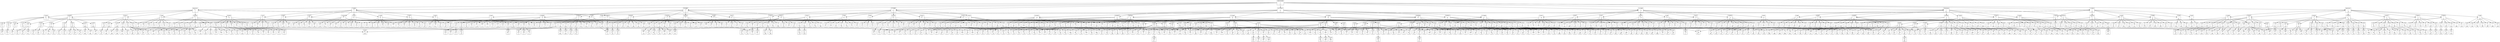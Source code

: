 digraph G {
    node [shape=box];
    "328.0/1000
___
___
___
" -> "46.0/131
x__
___
___
"
    "328.0/1000
___
___
___
" -> "7.0/58
_x_
___
___
"
    "328.0/1000
___
___
___
" -> "22.0/89
__x
___
___
"
    "328.0/1000
___
___
___
" -> "17.0/80
___
x__
___
"
    "328.0/1000
___
___
___
" -> "127.0/257
___
_x_
___
"
    "328.0/1000
___
___
___
" -> "11.0/69
___
__x
___
"
    "328.0/1000
___
___
___
" -> "53.0/144
___
___
x__
"
    "328.0/1000
___
___
___
" -> "-1.0/41
___
___
_x_
"
    "328.0/1000
___
___
___
" -> "46.0/131
___
___
__x
"
    "46.0/131
x__
___
___
" -> "7.0/9
xo_
___
___
"
    "46.0/131
x__
___
___
" -> "7.0/11
x_o
___
___
"
    "46.0/131
x__
___
___
" -> "7.0/13
x__
o__
___
"
    "46.0/131
x__
___
___
" -> "3.0/24
x__
_o_
___
"
    "46.0/131
x__
___
___
" -> "7.0/8
x__
__o
___
"
    "46.0/131
x__
___
___
" -> "4.0/25
x__
___
o__
"
    "46.0/131
x__
___
___
" -> "5.0/21
x__
___
_o_
"
    "46.0/131
x__
___
___
" -> "5.0/19
x__
___
__o
"
    "7.0/58
_x_
___
___
" -> "1.0/7
ox_
___
___
"
    "7.0/58
_x_
___
___
" -> "-2.0/10
_xo
___
___
"
    "7.0/58
_x_
___
___
" -> "1.0/7
_x_
o__
___
"
    "7.0/58
_x_
___
___
" -> "-1.0/9
_x_
_o_
___
"
    "7.0/58
_x_
___
___
" -> "1.0/7
_x_
__o
___
"
    "7.0/58
_x_
___
___
" -> "3.0/5
_x_
___
o__
"
    "7.0/58
_x_
___
___
" -> "1.0/7
_x_
___
_o_
"
    "7.0/58
_x_
___
___
" -> "2.0/5
_x_
___
__o
"
    "22.0/89
__x
___
___
" -> "4.0/10
o_x
___
___
"
    "22.0/89
__x
___
___
" -> "5.0/6
_ox
___
___
"
    "22.0/89
__x
___
___
" -> "4.0/7
__x
o__
___
"
    "22.0/89
__x
___
___
" -> "3.0/11
__x
_o_
___
"
    "22.0/89
__x
___
___
" -> "1.0/16
__x
__o
___
"
    "22.0/89
__x
___
___
" -> "1.0/12
__x
___
o__
"
    "22.0/89
__x
___
___
" -> "3.0/10
__x
___
_o_
"
    "22.0/89
__x
___
___
" -> "1.0/16
__x
___
__o
"
    "17.0/80
___
x__
___
" -> "2.0/10
o__
x__
___
"
    "17.0/80
___
x__
___
" -> "2.0/11
_o_
x__
___
"
    "17.0/80
___
x__
___
" -> "2.0/11
__o
x__
___
"
    "17.0/80
___
x__
___
" -> "2.0/8
___
xo_
___
"
    "17.0/80
___
x__
___
" -> "4.0/4
___
x_o
___
"
    "17.0/80
___
x__
___
" -> "1.0/12
___
x__
o__
"
    "17.0/80
___
x__
___
" -> "1.0/12
___
x__
_o_
"
    "17.0/80
___
x__
___
" -> "2.0/11
___
x__
__o
"
    "127.0/257
___
_x_
___
" -> "17.0/45
o__
_x_
___
"
    "127.0/257
___
_x_
___
" -> "17.0/50
_o_
_x_
___
"
    "127.0/257
___
_x_
___
" -> "16.0/33
__o
_x_
___
"
    "127.0/257
___
_x_
___
" -> "14.0/17
___
ox_
___
"
    "127.0/257
___
_x_
___
" -> "15.0/22
___
_xo
___
"
    "127.0/257
___
_x_
___
" -> "17.0/36
___
_x_
o__
"
    "127.0/257
___
_x_
___
" -> "15.0/21
___
_x_
_o_
"
    "127.0/257
___
_x_
___
" -> "16.0/32
___
_x_
__o
"
    "11.0/69
___
__x
___
" -> "3.0/7
o__
__x
___
"
    "11.0/69
___
__x
___
" -> "1.0/9
_o_
__x
___
"
    "11.0/69
___
__x
___
" -> "2.0/7
__o
__x
___
"
    "11.0/69
___
__x
___
" -> "3.0/5
___
o_x
___
"
    "11.0/69
___
__x
___
" -> "1.0/11
___
_ox
___
"
    "11.0/69
___
__x
___
" -> "-4.0/15
___
__x
o__
"
    "11.0/69
___
__x
___
" -> "2.0/7
___
__x
_o_
"
    "11.0/69
___
__x
___
" -> "2.0/7
___
__x
__o
"
    "53.0/144
___
___
x__
" -> "7.0/17
o__
___
x__
"
    "53.0/144
___
___
x__
" -> "8.0/8
_o_
___
x__
"
    "53.0/144
___
___
x__
" -> "7.0/20
__o
___
x__
"
    "53.0/144
___
___
x__
" -> "8.0/13
___
o__
x__
"
    "53.0/144
___
___
x__
" -> "5.0/29
___
_o_
x__
"
    "53.0/144
___
___
x__
" -> "5.0/9
___
__o
x__
"
    "53.0/144
___
___
x__
" -> "5.0/29
___
___
xo_
"
    "53.0/144
___
___
x__
" -> "7.0/18
___
___
x_o
"
    "-1.0/41
___
___
_x_
" -> "-6.0/10
o__
___
_x_
"
    "-1.0/41
___
___
_x_
" -> "2.0/2
_o_
___
_x_
"
    "-1.0/41
___
___
_x_
" -> "-3.0/8
__o
___
_x_
"
    "-1.0/41
___
___
_x_
" -> "2.0/3
___
o__
_x_
"
    "-1.0/41
___
___
_x_
" -> "-2.0/8
___
_o_
_x_
"
    "-1.0/41
___
___
_x_
" -> "2.0/2
___
__o
_x_
"
    "-1.0/41
___
___
_x_
" -> "1.0/4
___
___
ox_
"
    "-1.0/41
___
___
_x_
" -> "2.0/3
___
___
_xo
"
    "46.0/131
___
___
__x
" -> "1.0/28
o__
___
__x
"
    "46.0/131
___
___
__x
" -> "7.0/13
_o_
___
__x
"
    "46.0/131
___
___
__x
" -> "4.0/23
__o
___
__x
"
    "46.0/131
___
___
__x
" -> "7.0/13
___
o__
__x
"
    "46.0/131
___
___
__x
" -> "5.0/21
___
_o_
__x
"
    "46.0/131
___
___
__x
" -> "7.0/11
___
__o
__x
"
    "46.0/131
___
___
__x
" -> "7.0/13
___
___
o_x
"
    "46.0/131
___
___
__x
" -> "7.0/8
___
___
_ox
"
    "7.0/9
xo_
___
___
" -> "0/1
xox
___
___
"
    "7.0/9
xo_
___
___
" -> "2.0/2
xo_
x__
___
"
    "7.0/9
xo_
___
___
" -> "1.0/1
xo_
_x_
___
"
    "7.0/9
xo_
___
___
" -> "1.0/1
xo_
__x
___
"
    "7.0/9
xo_
___
___
" -> "1.0/1
xo_
___
x__
"
    "7.0/9
xo_
___
___
" -> "1.0/1
xo_
___
_x_
"
    "7.0/9
xo_
___
___
" -> "0/1
xo_
___
__x
"
    "7.0/11
x_o
___
___
" -> "-1.0/1
xxo
___
___
"
    "7.0/11
x_o
___
___
" -> "2.0/2
x_o
x__
___
"
    "7.0/11
x_o
___
___
" -> "2.0/2
x_o
_x_
___
"
    "7.0/11
x_o
___
___
" -> "1.0/1
x_o
__x
___
"
    "7.0/11
x_o
___
___
" -> "2.0/2
x_o
___
x__
"
    "7.0/11
x_o
___
___
" -> "-1.0/1
x_o
___
_x_
"
    "7.0/11
x_o
___
___
" -> "1.0/1
x_o
___
__x
"
    "7.0/13
x__
o__
___
" -> "1.0/2
xx_
o__
___
"
    "7.0/13
x__
o__
___
" -> "2.0/2
x_x
o__
___
"
    "7.0/13
x__
o__
___
" -> "2.0/2
x__
ox_
___
"
    "7.0/13
x__
o__
___
" -> "2.0/2
x__
o_x
___
"
    "7.0/13
x__
o__
___
" -> "0/1
x__
o__
x__
"
    "7.0/13
x__
o__
___
" -> "-1.0/1
x__
o__
_x_
"
    "7.0/13
x__
o__
___
" -> "2.0/2
x__
o__
__x
"
    "3.0/24
x__
_o_
___
" -> "2.0/4
xx_
_o_
___
"
    "3.0/24
x__
_o_
___
" -> "1.0/3
x_x
_o_
___
"
    "3.0/24
x__
_o_
___
" -> "-1.0/3
x__
xo_
___
"
    "3.0/24
x__
_o_
___
" -> "2.0/4
x__
_ox
___
"
    "3.0/24
x__
_o_
___
" -> "0.0/3
x__
_o_
x__
"
    "3.0/24
x__
_o_
___
" -> "1.0/3
x__
_o_
_x_
"
    "3.0/24
x__
_o_
___
" -> "-1.0/3
x__
_o_
__x
"
    "7.0/8
x__
__o
___
" -> "1.0/1
xx_
__o
___
"
    "7.0/8
x__
__o
___
" -> "1.0/1
x_x
__o
___
"
    "7.0/8
x__
__o
___
" -> "0/1
x__
x_o
___
"
    "7.0/8
x__
__o
___
" -> "1.0/1
x__
_xo
___
"
    "7.0/8
x__
__o
___
" -> "1.0/1
x__
__o
x__
"
    "7.0/8
x__
__o
___
" -> "1.0/1
x__
__o
_x_
"
    "7.0/8
x__
__o
___
" -> "1.0/1
x__
__o
__x
"
    "4.0/25
x__
___
o__
" -> "2.0/4
xx_
___
o__
"
    "4.0/25
x__
___
o__
" -> "1.0/4
x_x
___
o__
"
    "4.0/25
x__
___
o__
" -> "-1.0/3
x__
x__
o__
"
    "4.0/25
x__
___
o__
" -> "2.0/4
x__
_x_
o__
"
    "4.0/25
x__
___
o__
" -> "2.0/4
x__
__x
o__
"
    "4.0/25
x__
___
o__
" -> "0.0/3
x__
___
ox_
"
    "4.0/25
x__
___
o__
" -> "-2.0/2
x__
___
o_x
"
    "5.0/21
x__
___
_o_
" -> "-1.0/1
xx_
___
_o_
"
    "5.0/21
x__
___
_o_
" -> "1.0/3
x_x
___
_o_
"
    "5.0/21
x__
___
_o_
" -> "0.0/2
x__
x__
_o_
"
    "5.0/21
x__
___
_o_
" -> "7.0/7
x__
_x_
_o_
"
    "5.0/21
x__
___
_o_
" -> "-2.0/2
x__
__x
_o_
"
    "5.0/21
x__
___
_o_
" -> "0.0/2
x__
___
xo_
"
    "5.0/21
x__
___
_o_
" -> "1.0/3
x__
___
_ox
"
    "5.0/19
x__
___
__o
" -> "0.0/2
xx_
___
__o
"
    "5.0/19
x__
___
__o
" -> "0.0/2
x_x
___
__o
"
    "5.0/19
x__
___
__o
" -> "-1.0/1
x__
x__
__o
"
    "5.0/19
x__
___
__o
" -> "0.0/2
x__
_x_
__o
"
    "5.0/19
x__
___
__o
" -> "2.0/5
x__
__x
__o
"
    "5.0/19
x__
___
__o
" -> "4.0/5
x__
___
x_o
"
    "5.0/19
x__
___
__o
" -> "-1.0/1
x__
___
_xo
"
    "1.0/7
ox_
___
___
" -> "-1.0/1
oxx
___
___
"
    "1.0/7
ox_
___
___
" -> "-1.0/1
ox_
x__
___
"
    "1.0/7
ox_
___
___
" -> "1.0/1
ox_
_x_
___
"
    "1.0/7
ox_
___
___
" -> "0/1
ox_
__x
___
"
    "1.0/7
ox_
___
___
" -> "1.0/1
ox_
___
x__
"
    "1.0/7
ox_
___
___
" -> "1.0/1
ox_
___
_x_
"
    "-2.0/10
_xo
___
___
" -> "-1.0/1
xxo
___
___
"
    "-2.0/10
_xo
___
___
" -> "-1.0/1
_xo
x__
___
"
    "-2.0/10
_xo
___
___
" -> "3.0/3
_xo
_x_
___
"
    "-2.0/10
_xo
___
___
" -> "0/1
_xo
__x
___
"
    "-2.0/10
_xo
___
___
" -> "0/1
_xo
___
x__
"
    "-2.0/10
_xo
___
___
" -> "-1.0/1
_xo
___
_x_
"
    "-2.0/10
_xo
___
___
" -> "-1.0/1
_xo
___
__x
"
    "1.0/7
_x_
o__
___
" -> "0/1
xx_
o__
___
"
    "1.0/7
_x_
o__
___
" -> "1.0/1
_xx
o__
___
"
    "1.0/7
_x_
o__
___
" -> "1.0/1
_x_
ox_
___
"
    "1.0/7
_x_
o__
___
" -> "-1.0/1
_x_
o_x
___
"
    "1.0/7
_x_
o__
___
" -> "0/1
_x_
o__
x__
"
    "1.0/7
_x_
o__
___
" -> "1.0/1
_x_
o__
_x_
"
    "-1.0/9
_x_
_o_
___
" -> "1.0/1
xx_
_o_
___
"
    "-1.0/9
_x_
_o_
___
" -> "1.0/1
_xx
_o_
___
"
    "-1.0/9
_x_
_o_
___
" -> "0/1
_x_
xo_
___
"
    "-1.0/9
_x_
_o_
___
" -> "-1.0/1
_x_
_ox
___
"
    "-1.0/9
_x_
_o_
___
" -> "1.0/2
_x_
_o_
x__
"
    "-1.0/9
_x_
_o_
___
" -> "-1.0/1
_x_
_o_
_x_
"
    "-1.0/9
_x_
_o_
___
" -> "-1.0/1
_x_
_o_
__x
"
    "1.0/7
_x_
__o
___
" -> "-1.0/1
xx_
__o
___
"
    "1.0/7
_x_
__o
___
" -> "-1.0/1
_xx
__o
___
"
    "1.0/7
_x_
__o
___
" -> "0/1
_x_
x_o
___
"
    "1.0/7
_x_
__o
___
" -> "1.0/1
_x_
_xo
___
"
    "1.0/7
_x_
__o
___
" -> "0/1
_x_
__o
x__
"
    "1.0/7
_x_
__o
___
" -> "1.0/1
_x_
__o
_x_
"
    "3.0/5
_x_
___
o__
" -> "-1.0/1
xx_
___
o__
"
    "3.0/5
_x_
___
o__
" -> "1.0/1
_xx
___
o__
"
    "3.0/5
_x_
___
o__
" -> "1.0/1
_x_
x__
o__
"
    "3.0/5
_x_
___
o__
" -> "1.0/1
_x_
_x_
o__
"
    "1.0/7
_x_
___
_o_
" -> "-1.0/1
xx_
___
_o_
"
    "1.0/7
_x_
___
_o_
" -> "1.0/1
_xx
___
_o_
"
    "1.0/7
_x_
___
_o_
" -> "-1.0/1
_x_
x__
_o_
"
    "1.0/7
_x_
___
_o_
" -> "0/1
_x_
_x_
_o_
"
    "1.0/7
_x_
___
_o_
" -> "1.0/1
_x_
__x
_o_
"
    "1.0/7
_x_
___
_o_
" -> "1.0/1
_x_
___
xo_
"
    "2.0/5
_x_
___
__o
" -> "1.0/1
xx_
___
__o
"
    "2.0/5
_x_
___
__o
" -> "-1.0/1
_xx
___
__o
"
    "2.0/5
_x_
___
__o
" -> "1.0/1
_x_
x__
__o
"
    "2.0/5
_x_
___
__o
" -> "0/1
_x_
_x_
__o
"
    "4.0/10
o_x
___
___
" -> "-1.0/1
oxx
___
___
"
    "4.0/10
o_x
___
___
" -> "1.0/1
o_x
x__
___
"
    "4.0/10
o_x
___
___
" -> "2.0/2
o_x
_x_
___
"
    "4.0/10
o_x
___
___
" -> "-1.0/1
o_x
__x
___
"
    "4.0/10
o_x
___
___
" -> "1.0/1
o_x
___
x__
"
    "4.0/10
o_x
___
___
" -> "2.0/2
o_x
___
_x_
"
    "4.0/10
o_x
___
___
" -> "1.0/1
o_x
___
__x
"
    "5.0/6
_ox
___
___
" -> "1.0/1
xox
___
___
"
    "5.0/6
_ox
___
___
" -> "1.0/1
_ox
x__
___
"
    "5.0/6
_ox
___
___
" -> "0/1
_ox
_x_
___
"
    "5.0/6
_ox
___
___
" -> "1.0/1
_ox
__x
___
"
    "5.0/6
_ox
___
___
" -> "1.0/1
_ox
___
x__
"
    "4.0/7
__x
o__
___
" -> "0/1
x_x
o__
___
"
    "4.0/7
__x
o__
___
" -> "1.0/1
_xx
o__
___
"
    "4.0/7
__x
o__
___
" -> "0/1
__x
ox_
___
"
    "4.0/7
__x
o__
___
" -> "0/1
__x
o_x
___
"
    "4.0/7
__x
o__
___
" -> "1.0/1
__x
o__
x__
"
    "4.0/7
__x
o__
___
" -> "1.0/1
__x
o__
_x_
"
    "3.0/11
__x
_o_
___
" -> "2.0/2
x_x
_o_
___
"
    "3.0/11
__x
_o_
___
" -> "2.0/2
_xx
_o_
___
"
    "3.0/11
__x
_o_
___
" -> "2.0/2
__x
xo_
___
"
    "3.0/11
__x
_o_
___
" -> "-1.0/1
__x
_ox
___
"
    "3.0/11
__x
_o_
___
" -> "-1.0/1
__x
_o_
x__
"
    "3.0/11
__x
_o_
___
" -> "-1.0/1
__x
_o_
_x_
"
    "3.0/11
__x
_o_
___
" -> "1.0/1
__x
_o_
__x
"
    "1.0/16
__x
__o
___
" -> "-1.0/1
x_x
__o
___
"
    "1.0/16
__x
__o
___
" -> "2.0/4
_xx
__o
___
"
    "1.0/16
__x
__o
___
" -> "2.0/3
__x
x_o
___
"
    "1.0/16
__x
__o
___
" -> "2.0/3
__x
_xo
___
"
    "1.0/16
__x
__o
___
" -> "-1.0/1
__x
__o
x__
"
    "1.0/16
__x
__o
___
" -> "-1.0/1
__x
__o
_x_
"
    "1.0/16
__x
__o
___
" -> "-1.0/2
__x
__o
__x
"
    "1.0/12
__x
___
o__
" -> "0/1
x_x
___
o__
"
    "1.0/12
__x
___
o__
" -> "-1.0/1
_xx
___
o__
"
    "1.0/12
__x
___
o__
" -> "-1.0/1
__x
x__
o__
"
    "1.0/12
__x
___
o__
" -> "0.0/2
__x
_x_
o__
"
    "1.0/12
__x
___
o__
" -> "2.0/2
__x
__x
o__
"
    "1.0/12
__x
___
o__
" -> "2.0/2
__x
___
ox_
"
    "1.0/12
__x
___
o__
" -> "0.0/2
__x
___
o_x
"
    "3.0/10
__x
___
_o_
" -> "1.0/1
x_x
___
_o_
"
    "3.0/10
__x
___
_o_
" -> "-1.0/1
_xx
___
_o_
"
    "3.0/10
__x
___
_o_
" -> "2.0/2
__x
x__
_o_
"
    "3.0/10
__x
___
_o_
" -> "0.0/2
__x
_x_
_o_
"
    "3.0/10
__x
___
_o_
" -> "-1.0/1
__x
__x
_o_
"
    "3.0/10
__x
___
_o_
" -> "1.0/1
__x
___
xo_
"
    "3.0/10
__x
___
_o_
" -> "0/1
__x
___
_ox
"
    "1.0/16
__x
___
__o
" -> "2.0/3
x_x
___
__o
"
    "1.0/16
__x
___
__o
" -> "0.0/2
_xx
___
__o
"
    "1.0/16
__x
___
__o
" -> "2.0/4
__x
x__
__o
"
    "1.0/16
__x
___
__o
" -> "-1.0/1
__x
_x_
__o
"
    "1.0/16
__x
___
__o
" -> "-1.0/1
__x
__x
__o
"
    "1.0/16
__x
___
__o
" -> "-1.0/2
__x
___
x_o
"
    "1.0/16
__x
___
__o
" -> "0.0/2
__x
___
_xo
"
    "2.0/10
o__
x__
___
" -> "0/1
ox_
x__
___
"
    "2.0/10
o__
x__
___
" -> "2.0/2
o_x
x__
___
"
    "2.0/10
o__
x__
___
" -> "-1.0/1
o__
xx_
___
"
    "2.0/10
o__
x__
___
" -> "2.0/2
o__
x_x
___
"
    "2.0/10
o__
x__
___
" -> "-1.0/1
o__
x__
x__
"
    "2.0/10
o__
x__
___
" -> "-1.0/1
o__
x__
_x_
"
    "2.0/10
o__
x__
___
" -> "0/1
o__
x__
__x
"
    "2.0/11
_o_
x__
___
" -> "0.0/2
xo_
x__
___
"
    "2.0/11
_o_
x__
___
" -> "-1.0/1
_ox
x__
___
"
    "2.0/11
_o_
x__
___
" -> "2.0/2
_o_
xx_
___
"
    "2.0/11
_o_
x__
___
" -> "1.0/1
_o_
x_x
___
"
    "2.0/11
_o_
x__
___
" -> "2.0/2
_o_
x__
x__
"
    "2.0/11
_o_
x__
___
" -> "-1.0/1
_o_
x__
_x_
"
    "2.0/11
_o_
x__
___
" -> "0/1
_o_
x__
__x
"
    "2.0/11
__o
x__
___
" -> "2.0/2
x_o
x__
___
"
    "2.0/11
__o
x__
___
" -> "0/1
_xo
x__
___
"
    "2.0/11
__o
x__
___
" -> "-1.0/1
__o
xx_
___
"
    "2.0/11
__o
x__
___
" -> "-1.0/1
__o
x_x
___
"
    "2.0/11
__o
x__
___
" -> "-1.0/1
__o
x__
x__
"
    "2.0/11
__o
x__
___
" -> "2.0/2
__o
x__
_x_
"
    "2.0/11
__o
x__
___
" -> "0.0/2
__o
x__
__x
"
    "2.0/8
___
xo_
___
" -> "1.0/1
x__
xo_
___
"
    "2.0/8
___
xo_
___
" -> "1.0/1
_x_
xo_
___
"
    "2.0/8
___
xo_
___
" -> "1.0/1
__x
xo_
___
"
    "2.0/8
___
xo_
___
" -> "1.0/1
___
xox
___
"
    "2.0/8
___
xo_
___
" -> "-1.0/1
___
xo_
x__
"
    "2.0/8
___
xo_
___
" -> "1.0/1
___
xo_
_x_
"
    "2.0/8
___
xo_
___
" -> "-1.0/1
___
xo_
__x
"
    "4.0/4
___
x_o
___
" -> "1.0/1
x__
x_o
___
"
    "4.0/4
___
x_o
___
" -> "1.0/1
_x_
x_o
___
"
    "4.0/4
___
x_o
___
" -> "1.0/1
__x
x_o
___
"
    "1.0/12
___
x__
o__
" -> "0/1
x__
x__
o__
"
    "1.0/12
___
x__
o__
" -> "0.0/2
_x_
x__
o__
"
    "1.0/12
___
x__
o__
" -> "2.0/2
__x
x__
o__
"
    "1.0/12
___
x__
o__
" -> "-1.0/1
___
xx_
o__
"
    "1.0/12
___
x__
o__
" -> "0.0/2
___
x_x
o__
"
    "1.0/12
___
x__
o__
" -> "1.0/2
___
x__
ox_
"
    "1.0/12
___
x__
o__
" -> "-1.0/1
___
x__
o_x
"
    "1.0/12
___
x__
_o_
" -> "2.0/2
x__
x__
_o_
"
    "1.0/12
___
x__
_o_
" -> "-1.0/1
_x_
x__
_o_
"
    "1.0/12
___
x__
_o_
" -> "0.0/2
__x
x__
_o_
"
    "1.0/12
___
x__
_o_
" -> "-1.0/1
___
xx_
_o_
"
    "1.0/12
___
x__
_o_
" -> "-1.0/1
___
x_x
_o_
"
    "1.0/12
___
x__
_o_
" -> "0/1
___
x__
xo_
"
    "1.0/12
___
x__
_o_
" -> "3.0/3
___
x__
_ox
"
    "2.0/11
___
x__
__o
" -> "-1.0/1
x__
x__
__o
"
    "2.0/11
___
x__
__o
" -> "-1.0/1
_x_
x__
__o
"
    "2.0/11
___
x__
__o
" -> "2.0/2
__x
x__
__o
"
    "2.0/11
___
x__
__o
" -> "-1.0/1
___
xx_
__o
"
    "2.0/11
___
x__
__o
" -> "2.0/2
___
x_x
__o
"
    "2.0/11
___
x__
__o
" -> "2.0/2
___
x__
x_o
"
    "2.0/11
___
x__
__o
" -> "-1.0/1
___
x__
_xo
"
    "17.0/45
o__
_x_
___
" -> "1.0/5
ox_
_x_
___
"
    "17.0/45
o__
_x_
___
" -> "4.0/8
o_x
_x_
___
"
    "17.0/45
o__
_x_
___
" -> "6.0/9
o__
xx_
___
"
    "17.0/45
o__
_x_
___
" -> "0.0/4
o__
_xx
___
"
    "17.0/45
o__
_x_
___
" -> "5.0/9
o__
_x_
x__
"
    "17.0/45
o__
_x_
___
" -> "1.0/6
o__
_x_
_x_
"
    "17.0/45
o__
_x_
___
" -> "-1.0/3
o__
_x_
__x
"
    "17.0/50
_o_
_x_
___
" -> "1.0/6
xo_
_x_
___
"
    "17.0/50
_o_
_x_
___
" -> "0.0/5
_ox
_x_
___
"
    "17.0/50
_o_
_x_
___
" -> "4.0/8
_o_
xx_
___
"
    "17.0/50
_o_
_x_
___
" -> "5.0/9
_o_
_xx
___
"
    "17.0/50
_o_
_x_
___
" -> "4.0/8
_o_
_x_
x__
"
    "17.0/50
_o_
_x_
___
" -> "-1.0/5
_o_
_x_
_x_
"
    "17.0/50
_o_
_x_
___
" -> "4.0/8
_o_
_x_
__x
"
    "16.0/33
__o
_x_
___
" -> "2.0/4
x_o
_x_
___
"
    "16.0/33
__o
_x_
___
" -> "5.0/6
_xo
_x_
___
"
    "16.0/33
__o
_x_
___
" -> "3.0/5
__o
xx_
___
"
    "16.0/33
__o
_x_
___
" -> "4.0/5
__o
_xx
___
"
    "16.0/33
__o
_x_
___
" -> "1.0/4
__o
_x_
x__
"
    "16.0/33
__o
_x_
___
" -> "0.0/4
__o
_x_
_x_
"
    "16.0/33
__o
_x_
___
" -> "2.0/4
__o
_x_
__x
"
    "14.0/17
___
ox_
___
" -> "1.0/2
x__
ox_
___
"
    "14.0/17
___
ox_
___
" -> "0/1
_x_
ox_
___
"
    "14.0/17
___
ox_
___
" -> "0/1
__x
ox_
___
"
    "14.0/17
___
ox_
___
" -> "3.0/3
___
oxx
___
"
    "14.0/17
___
ox_
___
" -> "3.0/3
___
ox_
x__
"
    "14.0/17
___
ox_
___
" -> "3.0/3
___
ox_
_x_
"
    "14.0/17
___
ox_
___
" -> "3.0/3
___
ox_
__x
"
    "15.0/22
___
_xo
___
" -> "-1.0/1
x__
_xo
___
"
    "15.0/22
___
_xo
___
" -> "5.0/5
_x_
_xo
___
"
    "15.0/22
___
_xo
___
" -> "5.0/5
__x
_xo
___
"
    "15.0/22
___
_xo
___
" -> "2.0/3
___
xxo
___
"
    "15.0/22
___
_xo
___
" -> "-1.0/1
___
_xo
x__
"
    "15.0/22
___
_xo
___
" -> "2.0/3
___
_xo
_x_
"
    "15.0/22
___
_xo
___
" -> "2.0/3
___
_xo
__x
"
    "17.0/36
___
_x_
o__
" -> "-1.0/3
x__
_x_
o__
"
    "17.0/36
___
_x_
o__
" -> "2.0/5
_x_
_x_
o__
"
    "17.0/36
___
_x_
o__
" -> "0.0/3
__x
_x_
o__
"
    "17.0/36
___
_x_
o__
" -> "1.0/4
___
xx_
o__
"
    "17.0/36
___
_x_
o__
" -> "4.0/6
___
_xx
o__
"
    "17.0/36
___
_x_
o__
" -> "6.0/7
___
_x_
ox_
"
    "17.0/36
___
_x_
o__
" -> "6.0/7
___
_x_
o_x
"
    "15.0/21
___
_x_
_o_
" -> "4.0/4
x__
_x_
_o_
"
    "15.0/21
___
_x_
_o_
" -> "1.0/2
_x_
_x_
_o_
"
    "15.0/21
___
_x_
_o_
" -> "4.0/4
__x
_x_
_o_
"
    "15.0/21
___
_x_
_o_
" -> "1.0/2
___
xx_
_o_
"
    "15.0/21
___
_x_
_o_
" -> "3.0/3
___
_xx
_o_
"
    "15.0/21
___
_x_
_o_
" -> "0.0/2
___
_x_
xo_
"
    "15.0/21
___
_x_
_o_
" -> "3.0/3
___
_x_
_ox
"
    "16.0/32
___
_x_
__o
" -> "3.0/5
x__
_x_
__o
"
    "16.0/32
___
_x_
__o
" -> "2.0/4
_x_
_x_
__o
"
    "16.0/32
___
_x_
__o
" -> "0.0/3
__x
_x_
__o
"
    "16.0/32
___
_x_
__o
" -> "3.0/5
___
xx_
__o
"
    "16.0/32
___
_x_
__o
" -> "3.0/5
___
_xx
__o
"
    "16.0/32
___
_x_
__o
" -> "3.0/5
___
_x_
x_o
"
    "16.0/32
___
_x_
__o
" -> "1.0/4
___
_x_
_xo
"
    "3.0/7
o__
__x
___
" -> "-1.0/1
ox_
__x
___
"
    "3.0/7
o__
__x
___
" -> "1.0/1
o_x
__x
___
"
    "3.0/7
o__
__x
___
" -> "-1.0/1
o__
x_x
___
"
    "3.0/7
o__
__x
___
" -> "1.0/1
o__
_xx
___
"
    "3.0/7
o__
__x
___
" -> "1.0/1
o__
__x
x__
"
    "3.0/7
o__
__x
___
" -> "1.0/1
o__
__x
_x_
"
    "1.0/9
_o_
__x
___
" -> "1.0/1
xo_
__x
___
"
    "1.0/9
_o_
__x
___
" -> "2.0/2
_ox
__x
___
"
    "1.0/9
_o_
__x
___
" -> "-1.0/1
_o_
x_x
___
"
    "1.0/9
_o_
__x
___
" -> "-1.0/1
_o_
_xx
___
"
    "1.0/9
_o_
__x
___
" -> "-1.0/1
_o_
__x
x__
"
    "1.0/9
_o_
__x
___
" -> "-1.0/1
_o_
__x
_x_
"
    "1.0/9
_o_
__x
___
" -> "1.0/1
_o_
__x
__x
"
    "2.0/7
__o
__x
___
" -> "0/1
x_o
__x
___
"
    "2.0/7
__o
__x
___
" -> "0/1
_xo
__x
___
"
    "2.0/7
__o
__x
___
" -> "1.0/1
__o
x_x
___
"
    "2.0/7
__o
__x
___
" -> "0/1
__o
_xx
___
"
    "2.0/7
__o
__x
___
" -> "-1.0/1
__o
__x
x__
"
    "2.0/7
__o
__x
___
" -> "1.0/1
__o
__x
_x_
"
    "3.0/5
___
o_x
___
" -> "1.0/1
x__
o_x
___
"
    "3.0/5
___
o_x
___
" -> "1.0/1
_x_
o_x
___
"
    "3.0/5
___
o_x
___
" -> "1.0/1
__x
o_x
___
"
    "3.0/5
___
o_x
___
" -> "1.0/1
___
oxx
___
"
    "1.0/11
___
_ox
___
" -> "0/1
x__
_ox
___
"
    "1.0/11
___
_ox
___
" -> "-1.0/1
_x_
_ox
___
"
    "1.0/11
___
_ox
___
" -> "2.0/2
__x
_ox
___
"
    "1.0/11
___
_ox
___
" -> "-1.0/1
___
xox
___
"
    "1.0/11
___
_ox
___
" -> "0.0/2
___
_ox
x__
"
    "1.0/11
___
_ox
___
" -> "2.0/2
___
_ox
_x_
"
    "1.0/11
___
_ox
___
" -> "-1.0/1
___
_ox
__x
"
    "-4.0/15
___
__x
o__
" -> "0.0/3
x__
__x
o__
"
    "-4.0/15
___
__x
o__
" -> "-1.0/1
_x_
__x
o__
"
    "-4.0/15
___
__x
o__
" -> "-1.0/1
__x
__x
o__
"
    "-4.0/15
___
__x
o__
" -> "-1.0/1
___
x_x
o__
"
    "-4.0/15
___
__x
o__
" -> "1.0/4
___
_xx
o__
"
    "-4.0/15
___
__x
o__
" -> "-1.0/2
___
__x
ox_
"
    "-4.0/15
___
__x
o__
" -> "0.0/2
___
__x
o_x
"
    "2.0/7
___
__x
_o_
" -> "-1.0/1
x__
__x
_o_
"
    "2.0/7
___
__x
_o_
" -> "0/1
_x_
__x
_o_
"
    "2.0/7
___
__x
_o_
" -> "1.0/1
__x
__x
_o_
"
    "2.0/7
___
__x
_o_
" -> "-1.0/1
___
x_x
_o_
"
    "2.0/7
___
__x
_o_
" -> "1.0/1
___
_xx
_o_
"
    "2.0/7
___
__x
_o_
" -> "1.0/1
___
__x
xo_
"
    "2.0/7
___
__x
__o
" -> "0/1
x__
__x
__o
"
    "2.0/7
___
__x
__o
" -> "1.0/1
_x_
__x
__o
"
    "2.0/7
___
__x
__o
" -> "-1.0/1
__x
__x
__o
"
    "2.0/7
___
__x
__o
" -> "-1.0/1
___
x_x
__o
"
    "2.0/7
___
__x
__o
" -> "1.0/1
___
_xx
__o
"
    "2.0/7
___
__x
__o
" -> "1.0/1
___
__x
x_o
"
    "7.0/17
o__
___
x__
" -> "1.0/2
ox_
___
x__
"
    "7.0/17
o__
___
x__
" -> "-1.0/1
o_x
___
x__
"
    "7.0/17
o__
___
x__
" -> "0.0/2
o__
x__
x__
"
    "7.0/17
o__
___
x__
" -> "3.0/3
o__
_x_
x__
"
    "7.0/17
o__
___
x__
" -> "1.0/3
o__
__x
x__
"
    "7.0/17
o__
___
x__
" -> "0.0/2
o__
___
xx_
"
    "7.0/17
o__
___
x__
" -> "2.0/3
o__
___
x_x
"
    "8.0/8
_o_
___
x__
" -> "1.0/1
xo_
___
x__
"
    "8.0/8
_o_
___
x__
" -> "1.0/1
_ox
___
x__
"
    "8.0/8
_o_
___
x__
" -> "1.0/1
_o_
x__
x__
"
    "8.0/8
_o_
___
x__
" -> "1.0/1
_o_
_x_
x__
"
    "8.0/8
_o_
___
x__
" -> "1.0/1
_o_
__x
x__
"
    "8.0/8
_o_
___
x__
" -> "1.0/1
_o_
___
xx_
"
    "8.0/8
_o_
___
x__
" -> "1.0/1
_o_
___
x_x
"
    "7.0/20
__o
___
x__
" -> "3.0/4
x_o
___
x__
"
    "7.0/20
__o
___
x__
" -> "-1.0/1
_xo
___
x__
"
    "7.0/20
__o
___
x__
" -> "1.0/3
__o
x__
x__
"
    "7.0/20
__o
___
x__
" -> "-1.0/2
__o
_x_
x__
"
    "7.0/20
__o
___
x__
" -> "0.0/2
__o
__x
x__
"
    "7.0/20
__o
___
x__
" -> "1.0/3
__o
___
xx_
"
    "7.0/20
__o
___
x__
" -> "3.0/4
__o
___
x_x
"
    "8.0/13
___
o__
x__
" -> "0/1
x__
o__
x__
"
    "8.0/13
___
o__
x__
" -> "-1.0/1
_x_
o__
x__
"
    "8.0/13
___
o__
x__
" -> "2.0/2
__x
o__
x__
"
    "8.0/13
___
o__
x__
" -> "2.0/2
___
ox_
x__
"
    "8.0/13
___
o__
x__
" -> "2.0/2
___
o_x
x__
"
    "8.0/13
___
o__
x__
" -> "2.0/2
___
o__
xx_
"
    "8.0/13
___
o__
x__
" -> "2.0/2
___
o__
x_x
"
    "5.0/29
___
_o_
x__
" -> "6.0/8
x__
_o_
x__
"
    "5.0/29
___
_o_
x__
" -> "-1.0/2
_x_
_o_
x__
"
    "5.0/29
___
_o_
x__
" -> "-2.0/2
__x
_o_
x__
"
    "5.0/29
___
_o_
x__
" -> "3.0/6
___
xo_
x__
"
    "5.0/29
___
_o_
x__
" -> "-1.0/3
___
_ox
x__
"
    "5.0/29
___
_o_
x__
" -> "-2.0/2
___
_o_
xx_
"
    "5.0/29
___
_o_
x__
" -> "1.0/5
___
_o_
x_x
"
    "5.0/9
___
__o
x__
" -> "0.0/2
x__
__o
x__
"
    "5.0/9
___
__o
x__
" -> "1.0/1
_x_
__o
x__
"
    "5.0/9
___
__o
x__
" -> "1.0/1
__x
__o
x__
"
    "5.0/9
___
__o
x__
" -> "1.0/1
___
x_o
x__
"
    "5.0/9
___
__o
x__
" -> "1.0/1
___
_xo
x__
"
    "5.0/9
___
__o
x__
" -> "1.0/1
___
__o
xx_
"
    "5.0/9
___
__o
x__
" -> "-1.0/1
___
__o
x_x
"
    "5.0/29
___
___
xo_
" -> "-2.0/2
x__
___
xo_
"
    "5.0/29
___
___
xo_
" -> "2.0/5
_x_
___
xo_
"
    "5.0/29
___
___
xo_
" -> "-2.0/2
__x
___
xo_
"
    "5.0/29
___
___
xo_
" -> "2.0/5
___
x__
xo_
"
    "5.0/29
___
___
xo_
" -> "0.0/4
___
_x_
xo_
"
    "5.0/29
___
___
xo_
" -> "2.0/5
___
__x
xo_
"
    "5.0/29
___
___
xo_
" -> "2.0/5
___
___
xox
"
    "7.0/18
___
___
x_o
" -> "3.0/3
x__
___
x_o
"
    "7.0/18
___
___
x_o
" -> "0.0/2
_x_
___
x_o
"
    "7.0/18
___
___
x_o
" -> "0.0/2
__x
___
x_o
"
    "7.0/18
___
___
x_o
" -> "0.0/2
___
x__
x_o
"
    "7.0/18
___
___
x_o
" -> "4.0/4
___
_x_
x_o
"
    "7.0/18
___
___
x_o
" -> "1.0/2
___
__x
x_o
"
    "7.0/18
___
___
x_o
" -> "0.0/2
___
___
xxo
"
    "-6.0/10
o__
___
_x_
" -> "0.0/2
ox_
___
_x_
"
    "-6.0/10
o__
___
_x_
" -> "-1.0/1
o_x
___
_x_
"
    "-6.0/10
o__
___
_x_
" -> "-1.0/1
o__
x__
_x_
"
    "-6.0/10
o__
___
_x_
" -> "0.0/2
o__
_x_
_x_
"
    "-6.0/10
o__
___
_x_
" -> "-1.0/1
o__
__x
_x_
"
    "-6.0/10
o__
___
_x_
" -> "-1.0/1
o__
___
xx_
"
    "-6.0/10
o__
___
_x_
" -> "-1.0/1
o__
___
_xx
"
    "2.0/2
_o_
___
_x_
" -> "1.0/1
xo_
___
_x_
"
    "-3.0/8
__o
___
_x_
" -> "-1.0/1
x_o
___
_x_
"
    "-3.0/8
__o
___
_x_
" -> "0/1
_xo
___
_x_
"
    "-3.0/8
__o
___
_x_
" -> "-1.0/1
__o
x__
_x_
"
    "-3.0/8
__o
___
_x_
" -> "-1.0/1
__o
_x_
_x_
"
    "-3.0/8
__o
___
_x_
" -> "-1.0/1
__o
__x
_x_
"
    "-3.0/8
__o
___
_x_
" -> "1.0/1
__o
___
xx_
"
    "-3.0/8
__o
___
_x_
" -> "1.0/1
__o
___
_xx
"
    "2.0/3
___
o__
_x_
" -> "1.0/1
x__
o__
_x_
"
    "2.0/3
___
o__
_x_
" -> "1.0/1
_x_
o__
_x_
"
    "-2.0/8
___
_o_
_x_
" -> "-1.0/1
x__
_o_
_x_
"
    "-2.0/8
___
_o_
_x_
" -> "1.0/1
_x_
_o_
_x_
"
    "-2.0/8
___
_o_
_x_
" -> "-1.0/1
__x
_o_
_x_
"
    "-2.0/8
___
_o_
_x_
" -> "0/1
___
xo_
_x_
"
    "-2.0/8
___
_o_
_x_
" -> "0/1
___
_ox
_x_
"
    "-2.0/8
___
_o_
_x_
" -> "-1.0/1
___
_o_
xx_
"
    "-2.0/8
___
_o_
_x_
" -> "1.0/1
___
_o_
_xx
"
    "2.0/2
___
__o
_x_
" -> "1.0/1
x__
__o
_x_
"
    "1.0/4
___
___
ox_
" -> "0/1
x__
___
ox_
"
    "1.0/4
___
___
ox_
" -> "1.0/1
_x_
___
ox_
"
    "1.0/4
___
___
ox_
" -> "1.0/1
__x
___
ox_
"
    "2.0/3
___
___
_xo
" -> "1.0/1
x__
___
_xo
"
    "2.0/3
___
___
_xo
" -> "1.0/1
_x_
___
_xo
"
    "1.0/28
o__
___
__x
" -> "4.0/7
ox_
___
__x
"
    "1.0/28
o__
___
__x
" -> "-1.0/3
o_x
___
__x
"
    "1.0/28
o__
___
__x
" -> "-1.0/3
o__
x__
__x
"
    "1.0/28
o__
___
__x
" -> "-2.0/2
o__
_x_
__x
"
    "1.0/28
o__
___
__x
" -> "-1.0/4
o__
__x
__x
"
    "1.0/28
o__
___
__x
" -> "1.0/4
o__
___
x_x
"
    "1.0/28
o__
___
__x
" -> "0.0/4
o__
___
_xx
"
    "7.0/13
_o_
___
__x
" -> "0.0/2
xo_
___
__x
"
    "7.0/13
_o_
___
__x
" -> "2.0/2
_ox
___
__x
"
    "7.0/13
_o_
___
__x
" -> "-1.0/1
_o_
x__
__x
"
    "7.0/13
_o_
___
__x
" -> "2.0/2
_o_
_x_
__x
"
    "7.0/13
_o_
___
__x
" -> "-1.0/1
_o_
__x
__x
"
    "7.0/13
_o_
___
__x
" -> "2.0/2
_o_
___
x_x
"
    "7.0/13
_o_
___
__x
" -> "2.0/2
_o_
___
_xx
"
    "4.0/23
__o
___
__x
" -> "1.0/3
x_o
___
__x
"
    "4.0/23
__o
___
__x
" -> "1.0/4
_xo
___
__x
"
    "4.0/23
__o
___
__x
" -> "1.0/4
__o
x__
__x
"
    "4.0/23
__o
___
__x
" -> "1.0/3
__o
_x_
__x
"
    "4.0/23
__o
___
__x
" -> "-2.0/2
__o
__x
__x
"
    "4.0/23
__o
___
__x
" -> "1.0/3
__o
___
x_x
"
    "4.0/23
__o
___
__x
" -> "1.0/3
__o
___
_xx
"
    "7.0/13
___
o__
__x
" -> "2.0/2
x__
o__
__x
"
    "7.0/13
___
o__
__x
" -> "0.0/2
_x_
o__
__x
"
    "7.0/13
___
o__
__x
" -> "2.0/2
__x
o__
__x
"
    "7.0/13
___
o__
__x
" -> "-1.0/1
___
ox_
__x
"
    "7.0/13
___
o__
__x
" -> "2.0/2
___
o_x
__x
"
    "7.0/13
___
o__
__x
" -> "-1.0/1
___
o__
x_x
"
    "7.0/13
___
o__
__x
" -> "2.0/2
___
o__
_xx
"
    "5.0/21
___
_o_
__x
" -> "-1.0/1
x__
_o_
__x
"
    "5.0/21
___
_o_
__x
" -> "0/2
_x_
_o_
__x
"
    "5.0/21
___
_o_
__x
" -> "-1.0/1
__x
_o_
__x
"
    "5.0/21
___
_o_
__x
" -> "1.0/4
___
xo_
__x
"
    "5.0/21
___
_o_
__x
" -> "3.0/5
___
_ox
__x
"
    "5.0/21
___
_o_
__x
" -> "4.0/5
___
_o_
x_x
"
    "5.0/21
___
_o_
__x
" -> "0.0/2
___
_o_
_xx
"
    "7.0/11
___
__o
__x
" -> "2.0/2
x__
__o
__x
"
    "7.0/11
___
__o
__x
" -> "2.0/2
_x_
__o
__x
"
    "7.0/11
___
__o
__x
" -> "-1.0/1
__x
__o
__x
"
    "7.0/11
___
__o
__x
" -> "1.0/1
___
x_o
__x
"
    "7.0/11
___
__o
__x
" -> "0/1
___
_xo
__x
"
    "7.0/11
___
__o
__x
" -> "2.0/2
___
__o
x_x
"
    "7.0/11
___
__o
__x
" -> "1.0/1
___
__o
_xx
"
    "7.0/13
___
___
o_x
" -> "0/1
x__
___
o_x
"
    "7.0/13
___
___
o_x
" -> "1.0/2
_x_
___
o_x
"
    "7.0/13
___
___
o_x
" -> "1.0/2
__x
___
o_x
"
    "7.0/13
___
___
o_x
" -> "2.0/2
___
x__
o_x
"
    "7.0/13
___
___
o_x
" -> "2.0/2
___
_x_
o_x
"
    "7.0/13
___
___
o_x
" -> "2.0/2
___
__x
o_x
"
    "7.0/13
___
___
o_x
" -> "-1.0/1
___
___
oxx
"
    "7.0/8
___
___
_ox
" -> "1.0/1
x__
___
_ox
"
    "7.0/8
___
___
_ox
" -> "1.0/1
_x_
___
_ox
"
    "7.0/8
___
___
_ox
" -> "1.0/1
__x
___
_ox
"
    "7.0/8
___
___
_ox
" -> "1.0/1
___
x__
_ox
"
    "7.0/8
___
___
_ox
" -> "1.0/1
___
_x_
_ox
"
    "7.0/8
___
___
_ox
" -> "0/1
___
__x
_ox
"
    "7.0/8
___
___
_ox
" -> "1.0/1
___
___
xox
"
    "2.0/2
xo_
x__
___
" -> "1.0/1
xoo
x__
___
"
    "2.0/2
x_o
x__
___
" -> "1.0/1
xoo
x__
___
"
    "2.0/2
x_o
_x_
___
" -> "1.0/1
xoo
_x_
___
"
    "2.0/2
x_o
___
x__
" -> "1.0/1
xoo
___
x__
"
    "1.0/2
xx_
o__
___
" -> "0/1
xxo
o__
___
"
    "2.0/2
x_x
o__
___
" -> "1.0/1
xox
o__
___
"
    "2.0/2
x__
ox_
___
" -> "1.0/1
xo_
ox_
___
"
    "2.0/2
x__
o_x
___
" -> "1.0/1
xo_
o_x
___
"
    "2.0/2
x__
o__
__x
" -> "1.0/1
xo_
o__
__x
"
    "2.0/4
xx_
_o_
___
" -> "1.0/1
xxo
_o_
___
"
    "2.0/4
xx_
_o_
___
" -> "1.0/1
xx_
oo_
___
"
    "2.0/4
xx_
_o_
___
" -> "-1.0/1
xx_
_oo
___
"
    "1.0/3
x_x
_o_
___
" -> "1.0/1
xox
_o_
___
"
    "1.0/3
x_x
_o_
___
" -> "1.0/1
x_x
oo_
___
"
    "-1.0/3
x__
xo_
___
" -> "1.0/1
xo_
xo_
___
"
    "-1.0/3
x__
xo_
___
" -> "-1.0/1
x_o
xo_
___
"
    "2.0/4
x__
_ox
___
" -> "1.0/1
xo_
_ox
___
"
    "2.0/4
x__
_ox
___
" -> "1.0/1
x_o
_ox
___
"
    "2.0/4
x__
_ox
___
" -> "-1.0/1
x__
oox
___
"
    "0.0/3
x__
_o_
x__
" -> "1.0/1
xo_
_o_
x__
"
    "0.0/3
x__
_o_
x__
" -> "0/1
x_o
_o_
x__
"
    "1.0/3
x__
_o_
_x_
" -> "1.0/1
xo_
_o_
_x_
"
    "1.0/3
x__
_o_
_x_
" -> "-1.0/1
x_o
_o_
_x_
"
    "-1.0/3
x__
_o_
__x
" -> "-1.0/1
xo_
_o_
__x
"
    "-1.0/3
x__
_o_
__x
" -> "-1.0/1
x_o
_o_
__x
"
    "2.0/4
xx_
___
o__
" -> "1.0/1
xxo
___
o__
"
    "2.0/4
xx_
___
o__
" -> "1.0/1
xx_
o__
o__
"
    "2.0/4
xx_
___
o__
" -> "-1.0/1
xx_
_o_
o__
"
    "1.0/4
x_x
___
o__
" -> "0/1
xox
___
o__
"
    "1.0/4
x_x
___
o__
" -> "1.0/1
x_x
o__
o__
"
    "1.0/4
x_x
___
o__
" -> "0/1
x_x
_o_
o__
"
    "-1.0/3
x__
x__
o__
" -> "-1.0/1
xo_
x__
o__
"
    "-1.0/3
x__
x__
o__
" -> "-1.0/1
x_o
x__
o__
"
    "2.0/4
x__
_x_
o__
" -> "-1.0/1
xo_
_x_
o__
"
    "2.0/4
x__
_x_
o__
" -> "1.0/1
x_o
_x_
o__
"
    "2.0/4
x__
_x_
o__
" -> "1.0/1
x__
ox_
o__
"
    "2.0/4
x__
__x
o__
" -> "1.0/1
xo_
__x
o__
"
    "2.0/4
x__
__x
o__
" -> "1.0/1
x_o
__x
o__
"
    "2.0/4
x__
__x
o__
" -> "1.0/1
x__
o_x
o__
"
    "0.0/3
x__
___
ox_
" -> "0/1
xo_
___
ox_
"
    "0.0/3
x__
___
ox_
" -> "-1.0/1
x_o
___
ox_
"
    "-2.0/2
x__
___
o_x
" -> "-1.0/1
xo_
___
o_x
"
    "1.0/3
x_x
___
_o_
" -> "1.0/1
xox
___
_o_
"
    "1.0/3
x_x
___
_o_
" -> "-1.0/1
x_x
o__
_o_
"
    "0.0/2
x__
x__
_o_
" -> "1.0/1
xo_
x__
_o_
"
    "7.0/7
x__
_x_
_o_
" -> "1.0/1
xo_
_x_
_o_
"
    "7.0/7
x__
_x_
_o_
" -> "1.0/1
x_o
_x_
_o_
"
    "7.0/7
x__
_x_
_o_
" -> "1.0/1
x__
ox_
_o_
"
    "7.0/7
x__
_x_
_o_
" -> "1.0/1
x__
_xo
_o_
"
    "7.0/7
x__
_x_
_o_
" -> "1.0/1
x__
_x_
oo_
"
    "7.0/7
x__
_x_
_o_
" -> "1.0/1
x__
_x_
_oo
"
    "-2.0/2
x__
__x
_o_
" -> "-1.0/1
xo_
__x
_o_
"
    "0.0/2
x__
___
xo_
" -> "1.0/1
xo_
___
xo_
"
    "1.0/3
x__
___
_ox
" -> "-1.0/1
xo_
___
_ox
"
    "1.0/3
x__
___
_ox
" -> "1.0/1
x_o
___
_ox
"
    "0.0/2
xx_
___
__o
" -> "-1.0/1
xxo
___
__o
"
    "0.0/2
x_x
___
__o
" -> "-1.0/1
xox
___
__o
"
    "0.0/2
x__
_x_
__o
" -> "-1.0/1
xo_
_x_
__o
"
    "2.0/5
x__
__x
__o
" -> "1.0/1
xo_
__x
__o
"
    "2.0/5
x__
__x
__o
" -> "1.0/1
x_o
__x
__o
"
    "2.0/5
x__
__x
__o
" -> "0/1
x__
o_x
__o
"
    "2.0/5
x__
__x
__o
" -> "-1.0/1
x__
_ox
__o
"
    "4.0/5
x__
___
x_o
" -> "1.0/1
xo_
___
x_o
"
    "4.0/5
x__
___
x_o
" -> "1.0/1
x_o
___
x_o
"
    "4.0/5
x__
___
x_o
" -> "0/1
x__
o__
x_o
"
    "4.0/5
x__
___
x_o
" -> "1.0/1
x__
_o_
x_o
"
    "3.0/3
_xo
_x_
___
" -> "1.0/1
oxo
_x_
___
"
    "3.0/3
_xo
_x_
___
" -> "1.0/1
_xo
ox_
___
"
    "1.0/2
_x_
_o_
x__
" -> "0/1
ox_
_o_
x__
"
    "2.0/2
o_x
_x_
___
" -> "1.0/1
oox
_x_
___
"
    "2.0/2
o_x
___
_x_
" -> "1.0/1
oox
___
_x_
"
    "2.0/2
x_x
_o_
___
" -> "1.0/1
xox
_o_
___
"
    "2.0/2
_xx
_o_
___
" -> "1.0/1
oxx
_o_
___
"
    "2.0/2
__x
xo_
___
" -> "1.0/1
o_x
xo_
___
"
    "2.0/4
_xx
__o
___
" -> "1.0/1
oxx
__o
___
"
    "2.0/4
_xx
__o
___
" -> "1.0/1
_xx
o_o
___
"
    "2.0/4
_xx
__o
___
" -> "-1.0/1
_xx
_oo
___
"
    "2.0/3
__x
x_o
___
" -> "1.0/1
o_x
x_o
___
"
    "2.0/3
__x
x_o
___
" -> "1.0/1
_ox
x_o
___
"
    "2.0/3
__x
_xo
___
" -> "1.0/1
o_x
_xo
___
"
    "2.0/3
__x
_xo
___
" -> "0/1
_ox
_xo
___
"
    "-1.0/2
__x
__o
__x
" -> "-1.0/1
o_x
__o
__x
"
    "0.0/2
__x
_x_
o__
" -> "-1.0/1
o_x
_x_
o__
"
    "2.0/2
__x
__x
o__
" -> "1.0/1
o_x
__x
o__
"
    "2.0/2
__x
___
ox_
" -> "1.0/1
o_x
___
ox_
"
    "0.0/2
__x
___
o_x
" -> "-1.0/1
o_x
___
o_x
"
    "2.0/2
__x
x__
_o_
" -> "1.0/1
o_x
x__
_o_
"
    "0.0/2
__x
_x_
_o_
" -> "-1.0/1
o_x
_x_
_o_
"
    "2.0/3
x_x
___
__o
" -> "1.0/1
xox
___
__o
"
    "2.0/3
x_x
___
__o
" -> "1.0/1
x_x
o__
__o
"
    "0.0/2
_xx
___
__o
" -> "-1.0/1
oxx
___
__o
"
    "2.0/4
__x
x__
__o
" -> "1.0/1
o_x
x__
__o
"
    "2.0/4
__x
x__
__o
" -> "1.0/1
_ox
x__
__o
"
    "2.0/4
__x
x__
__o
" -> "-1.0/1
__x
xo_
__o
"
    "-1.0/2
__x
___
x_o
" -> "-1.0/1
o_x
___
x_o
"
    "0.0/2
__x
___
_xo
" -> "-1.0/1
o_x
___
_xo
"
    "2.0/2
o_x
x__
___
" -> "1.0/1
oox
x__
___
"
    "2.0/2
o__
x_x
___
" -> "1.0/1
oo_
x_x
___
"
    "0.0/2
xo_
x__
___
" -> "-1.0/1
xoo
x__
___
"
    "2.0/2
_o_
xx_
___
" -> "1.0/1
oo_
xx_
___
"
    "2.0/2
_o_
x__
x__
" -> "1.0/1
oo_
x__
x__
"
    "2.0/2
x_o
x__
___
" -> "1.0/1
xoo
x__
___
"
    "2.0/2
__o
x__
_x_
" -> "1.0/1
o_o
x__
_x_
"
    "0.0/2
__o
x__
__x
" -> "-1.0/1
o_o
x__
__x
"
    "0.0/2
_x_
x__
o__
" -> "-1.0/1
ox_
x__
o__
"
    "2.0/2
__x
x__
o__
" -> "1.0/1
o_x
x__
o__
"
    "0.0/2
___
x_x
o__
" -> "-1.0/1
o__
x_x
o__
"
    "1.0/2
___
x__
ox_
" -> "0/1
o__
x__
ox_
"
    "2.0/2
x__
x__
_o_
" -> "1.0/1
xo_
x__
_o_
"
    "0.0/2
__x
x__
_o_
" -> "-1.0/1
o_x
x__
_o_
"
    "3.0/3
___
x__
_ox
" -> "1.0/1
o__
x__
_ox
"
    "3.0/3
___
x__
_ox
" -> "1.0/1
_o_
x__
_ox
"
    "2.0/2
__x
x__
__o
" -> "1.0/1
o_x
x__
__o
"
    "2.0/2
___
x_x
__o
" -> "1.0/1
o__
x_x
__o
"
    "2.0/2
___
x__
x_o
" -> "1.0/1
o__
x__
x_o
"
    "1.0/5
ox_
_x_
___
" -> "-1.0/1
oxo
_x_
___
"
    "1.0/5
ox_
_x_
___
" -> "1.0/1
ox_
ox_
___
"
    "1.0/5
ox_
_x_
___
" -> "1.0/1
ox_
_xo
___
"
    "1.0/5
ox_
_x_
___
" -> "-1.0/1
ox_
_x_
o__
"
    "4.0/8
o_x
_x_
___
" -> "1.0/1
oox
_x_
___
"
    "4.0/8
o_x
_x_
___
" -> "1.0/1
o_x
ox_
___
"
    "4.0/8
o_x
_x_
___
" -> "1.0/1
o_x
_xo
___
"
    "4.0/8
o_x
_x_
___
" -> "-2.0/2
o_x
_x_
o__
"
    "4.0/8
o_x
_x_
___
" -> "1.0/1
o_x
_x_
_o_
"
    "4.0/8
o_x
_x_
___
" -> "1.0/1
o_x
_x_
__o
"
    "6.0/9
o__
xx_
___
" -> "1.0/1
oo_
xx_
___
"
    "6.0/9
o__
xx_
___
" -> "0.0/3
o_o
xx_
___
"
    "6.0/9
o__
xx_
___
" -> "1.0/1
o__
xxo
___
"
    "6.0/9
o__
xx_
___
" -> "1.0/1
o__
xx_
o__
"
    "6.0/9
o__
xx_
___
" -> "1.0/1
o__
xx_
_o_
"
    "6.0/9
o__
xx_
___
" -> "1.0/1
o__
xx_
__o
"
    "0.0/4
o__
_xx
___
" -> "1.0/1
oo_
_xx
___
"
    "0.0/4
o__
_xx
___
" -> "-1.0/1
o_o
_xx
___
"
    "0.0/4
o__
_xx
___
" -> "-1.0/1
o__
oxx
___
"
    "5.0/9
o__
_x_
x__
" -> "1.0/1
oo_
_x_
x__
"
    "5.0/9
o__
_x_
x__
" -> "0.0/2
o_o
_x_
x__
"
    "5.0/9
o__
_x_
x__
" -> "0/2
o__
ox_
x__
"
    "5.0/9
o__
_x_
x__
" -> "1.0/1
o__
_xo
x__
"
    "5.0/9
o__
_x_
x__
" -> "1.0/1
o__
_x_
xo_
"
    "5.0/9
o__
_x_
x__
" -> "1.0/1
o__
_x_
x_o
"
    "1.0/6
o__
_x_
_x_
" -> "1.0/1
oo_
_x_
_x_
"
    "1.0/6
o__
_x_
_x_
" -> "-1.0/1
o_o
_x_
_x_
"
    "1.0/6
o__
_x_
_x_
" -> "1.0/1
o__
ox_
_x_
"
    "1.0/6
o__
_x_
_x_
" -> "0/1
o__
_xo
_x_
"
    "1.0/6
o__
_x_
_x_
" -> "-1.0/1
o__
_x_
ox_
"
    "-1.0/3
o__
_x_
__x
" -> "1.0/1
oo_
_x_
__x
"
    "-1.0/3
o__
_x_
__x
" -> "-1.0/1
o_o
_x_
__x
"
    "1.0/6
xo_
_x_
___
" -> "1.0/1
xoo
_x_
___
"
    "1.0/6
xo_
_x_
___
" -> "1.0/1
xo_
ox_
___
"
    "1.0/6
xo_
_x_
___
" -> "0/1
xo_
_xo
___
"
    "1.0/6
xo_
_x_
___
" -> "-1.0/1
xo_
_x_
o__
"
    "1.0/6
xo_
_x_
___
" -> "-1.0/1
xo_
_x_
_o_
"
    "0.0/5
_ox
_x_
___
" -> "1.0/1
oox
_x_
___
"
    "0.0/5
_ox
_x_
___
" -> "1.0/1
_ox
ox_
___
"
    "0.0/5
_ox
_x_
___
" -> "0/1
_ox
_xo
___
"
    "0.0/5
_ox
_x_
___
" -> "-1.0/1
_ox
_x_
o__
"
    "4.0/8
_o_
xx_
___
" -> "1.0/1
oo_
xx_
___
"
    "4.0/8
_o_
xx_
___
" -> "1.0/1
_oo
xx_
___
"
    "4.0/8
_o_
xx_
___
" -> "1.0/1
_o_
xxo
___
"
    "4.0/8
_o_
xx_
___
" -> "1.0/1
_o_
xx_
o__
"
    "4.0/8
_o_
xx_
___
" -> "1.0/1
_o_
xx_
_o_
"
    "4.0/8
_o_
xx_
___
" -> "0.0/2
_o_
xx_
__o
"
    "5.0/9
_o_
_xx
___
" -> "1.0/1
oo_
_xx
___
"
    "5.0/9
_o_
_xx
___
" -> "1.0/1
_oo
_xx
___
"
    "5.0/9
_o_
_xx
___
" -> "1.0/3
_o_
oxx
___
"
    "5.0/9
_o_
_xx
___
" -> "1.0/1
_o_
_xx
o__
"
    "5.0/9
_o_
_xx
___
" -> "1.0/1
_o_
_xx
_o_
"
    "5.0/9
_o_
_xx
___
" -> "1.0/1
_o_
_xx
__o
"
    "4.0/8
_o_
_x_
x__
" -> "1.0/1
oo_
_x_
x__
"
    "4.0/8
_o_
_x_
x__
" -> "0.0/2
_oo
_x_
x__
"
    "4.0/8
_o_
_x_
x__
" -> "1.0/1
_o_
ox_
x__
"
    "4.0/8
_o_
_x_
x__
" -> "1.0/1
_o_
_xo
x__
"
    "4.0/8
_o_
_x_
x__
" -> "1.0/1
_o_
_x_
xo_
"
    "4.0/8
_o_
_x_
x__
" -> "1.0/1
_o_
_x_
x_o
"
    "-1.0/5
_o_
_x_
_x_
" -> "-1.0/1
oo_
_x_
_x_
"
    "-1.0/5
_o_
_x_
_x_
" -> "-1.0/1
_oo
_x_
_x_
"
    "-1.0/5
_o_
_x_
_x_
" -> "1.0/1
_o_
ox_
_x_
"
    "-1.0/5
_o_
_x_
_x_
" -> "-1.0/1
_o_
_xo
_x_
"
    "4.0/8
_o_
_x_
__x
" -> "-2.0/2
oo_
_x_
__x
"
    "4.0/8
_o_
_x_
__x
" -> "1.0/1
_oo
_x_
__x
"
    "4.0/8
_o_
_x_
__x
" -> "1.0/1
_o_
ox_
__x
"
    "4.0/8
_o_
_x_
__x
" -> "1.0/1
_o_
_xo
__x
"
    "4.0/8
_o_
_x_
__x
" -> "1.0/1
_o_
_x_
o_x
"
    "4.0/8
_o_
_x_
__x
" -> "1.0/1
_o_
_x_
_ox
"
    "2.0/4
x_o
_x_
___
" -> "1.0/1
xoo
_x_
___
"
    "2.0/4
x_o
_x_
___
" -> "1.0/1
x_o
ox_
___
"
    "2.0/4
x_o
_x_
___
" -> "-1.0/1
x_o
_xo
___
"
    "5.0/6
_xo
_x_
___
" -> "1.0/1
oxo
_x_
___
"
    "5.0/6
_xo
_x_
___
" -> "0/1
_xo
ox_
___
"
    "5.0/6
_xo
_x_
___
" -> "1.0/1
_xo
_xo
___
"
    "5.0/6
_xo
_x_
___
" -> "1.0/1
_xo
_x_
o__
"
    "5.0/6
_xo
_x_
___
" -> "1.0/1
_xo
_x_
_o_
"
    "3.0/5
__o
xx_
___
" -> "1.0/1
o_o
xx_
___
"
    "3.0/5
__o
xx_
___
" -> "1.0/1
_oo
xx_
___
"
    "3.0/5
__o
xx_
___
" -> "1.0/1
__o
xxo
___
"
    "3.0/5
__o
xx_
___
" -> "-1.0/1
__o
xx_
o__
"
    "4.0/5
__o
_xx
___
" -> "1.0/1
o_o
_xx
___
"
    "4.0/5
__o
_xx
___
" -> "1.0/1
_oo
_xx
___
"
    "4.0/5
__o
_xx
___
" -> "0/1
__o
oxx
___
"
    "4.0/5
__o
_xx
___
" -> "1.0/1
__o
_xx
o__
"
    "1.0/4
__o
_x_
x__
" -> "-1.0/1
o_o
_x_
x__
"
    "1.0/4
__o
_x_
x__
" -> "1.0/1
_oo
_x_
x__
"
    "1.0/4
__o
_x_
x__
" -> "0/1
__o
ox_
x__
"
    "0.0/4
__o
_x_
_x_
" -> "1.0/1
o_o
_x_
_x_
"
    "0.0/4
__o
_x_
_x_
" -> "-1.0/1
_oo
_x_
_x_
"
    "0.0/4
__o
_x_
_x_
" -> "-1.0/1
__o
ox_
_x_
"
    "2.0/4
__o
_x_
__x
" -> "-1.0/1
o_o
_x_
__x
"
    "2.0/4
__o
_x_
__x
" -> "1.0/1
_oo
_x_
__x
"
    "2.0/4
__o
_x_
__x
" -> "1.0/1
__o
ox_
__x
"
    "1.0/2
x__
ox_
___
" -> "0/1
xo_
ox_
___
"
    "3.0/3
___
oxx
___
" -> "1.0/1
o__
oxx
___
"
    "3.0/3
___
oxx
___
" -> "1.0/1
_o_
oxx
___
"
    "3.0/3
___
ox_
x__
" -> "1.0/1
o__
ox_
x__
"
    "3.0/3
___
ox_
x__
" -> "1.0/1
_o_
ox_
x__
"
    "3.0/3
___
ox_
_x_
" -> "1.0/1
o__
ox_
_x_
"
    "3.0/3
___
ox_
_x_
" -> "1.0/1
_o_
ox_
_x_
"
    "3.0/3
___
ox_
__x
" -> "1.0/1
o__
ox_
__x
"
    "3.0/3
___
ox_
__x
" -> "1.0/1
_o_
ox_
__x
"
    "5.0/5
_x_
_xo
___
" -> "1.0/1
ox_
_xo
___
"
    "5.0/5
_x_
_xo
___
" -> "1.0/1
_xo
_xo
___
"
    "5.0/5
_x_
_xo
___
" -> "1.0/1
_x_
oxo
___
"
    "5.0/5
_x_
_xo
___
" -> "1.0/1
_x_
_xo
o__
"
    "5.0/5
__x
_xo
___
" -> "1.0/1
o_x
_xo
___
"
    "5.0/5
__x
_xo
___
" -> "1.0/1
_ox
_xo
___
"
    "5.0/5
__x
_xo
___
" -> "1.0/1
__x
oxo
___
"
    "5.0/5
__x
_xo
___
" -> "1.0/1
__x
_xo
o__
"
    "2.0/3
___
xxo
___
" -> "1.0/1
o__
xxo
___
"
    "2.0/3
___
xxo
___
" -> "0/1
_o_
xxo
___
"
    "2.0/3
___
_xo
_x_
" -> "1.0/1
o__
_xo
_x_
"
    "2.0/3
___
_xo
_x_
" -> "1.0/1
_o_
_xo
_x_
"
    "2.0/3
___
_xo
__x
" -> "0/1
o__
_xo
__x
"
    "2.0/3
___
_xo
__x
" -> "1.0/1
_o_
_xo
__x
"
    "-1.0/3
x__
_x_
o__
" -> "-1.0/1
xo_
_x_
o__
"
    "-1.0/3
x__
_x_
o__
" -> "-1.0/1
x_o
_x_
o__
"
    "2.0/5
_x_
_x_
o__
" -> "1.0/1
ox_
_x_
o__
"
    "2.0/5
_x_
_x_
o__
" -> "1.0/1
_xo
_x_
o__
"
    "2.0/5
_x_
_x_
o__
" -> "1.0/1
_x_
ox_
o__
"
    "2.0/5
_x_
_x_
o__
" -> "0/1
_x_
_xo
o__
"
    "0.0/3
__x
_x_
o__
" -> "1.0/1
o_x
_x_
o__
"
    "0.0/3
__x
_x_
o__
" -> "0/1
_ox
_x_
o__
"
    "1.0/4
___
xx_
o__
" -> "0/1
o__
xx_
o__
"
    "1.0/4
___
xx_
o__
" -> "1.0/1
_o_
xx_
o__
"
    "1.0/4
___
xx_
o__
" -> "-1.0/1
__o
xx_
o__
"
    "4.0/6
___
_xx
o__
" -> "1.0/1
o__
_xx
o__
"
    "4.0/6
___
_xx
o__
" -> "1.0/1
_o_
_xx
o__
"
    "4.0/6
___
_xx
o__
" -> "1.0/1
__o
_xx
o__
"
    "4.0/6
___
_xx
o__
" -> "-1.0/1
___
oxx
o__
"
    "4.0/6
___
_xx
o__
" -> "1.0/1
___
_xx
oo_
"
    "6.0/7
___
_x_
ox_
" -> "1.0/1
o__
_x_
ox_
"
    "6.0/7
___
_x_
ox_
" -> "1.0/1
_o_
_x_
ox_
"
    "6.0/7
___
_x_
ox_
" -> "1.0/1
__o
_x_
ox_
"
    "6.0/7
___
_x_
ox_
" -> "1.0/1
___
ox_
ox_
"
    "6.0/7
___
_x_
ox_
" -> "1.0/1
___
_xo
ox_
"
    "6.0/7
___
_x_
ox_
" -> "1.0/1
___
_x_
oxo
"
    "6.0/7
___
_x_
o_x
" -> "1.0/1
o__
_x_
o_x
"
    "6.0/7
___
_x_
o_x
" -> "1.0/1
_o_
_x_
o_x
"
    "6.0/7
___
_x_
o_x
" -> "1.0/1
__o
_x_
o_x
"
    "6.0/7
___
_x_
o_x
" -> "1.0/1
___
ox_
o_x
"
    "6.0/7
___
_x_
o_x
" -> "1.0/1
___
_xo
o_x
"
    "6.0/7
___
_x_
o_x
" -> "1.0/1
___
_x_
oox
"
    "4.0/4
x__
_x_
_o_
" -> "1.0/1
xo_
_x_
_o_
"
    "4.0/4
x__
_x_
_o_
" -> "1.0/1
x_o
_x_
_o_
"
    "4.0/4
x__
_x_
_o_
" -> "1.0/1
x__
ox_
_o_
"
    "1.0/2
_x_
_x_
_o_
" -> "0/1
ox_
_x_
_o_
"
    "4.0/4
__x
_x_
_o_
" -> "1.0/1
o_x
_x_
_o_
"
    "4.0/4
__x
_x_
_o_
" -> "1.0/1
_ox
_x_
_o_
"
    "4.0/4
__x
_x_
_o_
" -> "1.0/1
__x
ox_
_o_
"
    "1.0/2
___
xx_
_o_
" -> "1.0/1
o__
xx_
_o_
"
    "3.0/3
___
_xx
_o_
" -> "1.0/1
o__
_xx
_o_
"
    "3.0/3
___
_xx
_o_
" -> "1.0/1
_o_
_xx
_o_
"
    "0.0/2
___
_x_
xo_
" -> "-1.0/1
o__
_x_
xo_
"
    "3.0/3
___
_x_
_ox
" -> "1.0/1
o__
_x_
_ox
"
    "3.0/3
___
_x_
_ox
" -> "1.0/1
_o_
_x_
_ox
"
    "3.0/5
x__
_x_
__o
" -> "1.0/1
xo_
_x_
__o
"
    "3.0/5
x__
_x_
__o
" -> "1.0/1
x_o
_x_
__o
"
    "3.0/5
x__
_x_
__o
" -> "0/1
x__
ox_
__o
"
    "3.0/5
x__
_x_
__o
" -> "1.0/1
x__
_xo
__o
"
    "2.0/4
_x_
_x_
__o
" -> "1.0/1
ox_
_x_
__o
"
    "2.0/4
_x_
_x_
__o
" -> "-1.0/1
_xo
_x_
__o
"
    "2.0/4
_x_
_x_
__o
" -> "1.0/1
_x_
ox_
__o
"
    "0.0/3
__x
_x_
__o
" -> "1.0/1
o_x
_x_
__o
"
    "0.0/3
__x
_x_
__o
" -> "-1.0/1
_ox
_x_
__o
"
    "3.0/5
___
xx_
__o
" -> "1.0/1
o__
xx_
__o
"
    "3.0/5
___
xx_
__o
" -> "1.0/1
_o_
xx_
__o
"
    "3.0/5
___
xx_
__o
" -> "-1.0/1
__o
xx_
__o
"
    "3.0/5
___
xx_
__o
" -> "1.0/1
___
xxo
__o
"
    "3.0/5
___
_xx
__o
" -> "1.0/1
o__
_xx
__o
"
    "3.0/5
___
_xx
__o
" -> "1.0/1
_o_
_xx
__o
"
    "3.0/5
___
_xx
__o
" -> "1.0/1
__o
_xx
__o
"
    "3.0/5
___
_xx
__o
" -> "1.0/1
___
oxx
__o
"
    "3.0/5
___
_x_
x_o
" -> "1.0/1
o__
_x_
x_o
"
    "3.0/5
___
_x_
x_o
" -> "1.0/1
_o_
_x_
x_o
"
    "3.0/5
___
_x_
x_o
" -> "-1.0/1
__o
_x_
x_o
"
    "3.0/5
___
_x_
x_o
" -> "1.0/1
___
ox_
x_o
"
    "1.0/4
___
_x_
_xo
" -> "1.0/1
o__
_x_
_xo
"
    "1.0/4
___
_x_
_xo
" -> "0/1
_o_
_x_
_xo
"
    "1.0/4
___
_x_
_xo
" -> "-1.0/1
__o
_x_
_xo
"
    "2.0/2
_ox
__x
___
" -> "1.0/1
oox
__x
___
"
    "2.0/2
__x
_ox
___
" -> "1.0/1
o_x
_ox
___
"
    "0.0/2
___
_ox
x__
" -> "-1.0/1
o__
_ox
x__
"
    "2.0/2
___
_ox
_x_
" -> "1.0/1
o__
_ox
_x_
"
    "0.0/3
x__
__x
o__
" -> "0/1
xo_
__x
o__
"
    "0.0/3
x__
__x
o__
" -> "-1.0/1
x_o
__x
o__
"
    "1.0/4
___
_xx
o__
" -> "1.0/1
o__
_xx
o__
"
    "1.0/4
___
_xx
o__
" -> "0/1
_o_
_xx
o__
"
    "1.0/4
___
_xx
o__
" -> "-1.0/1
__o
_xx
o__
"
    "-1.0/2
___
__x
ox_
" -> "-1.0/1
o__
__x
ox_
"
    "0.0/2
___
__x
o_x
" -> "-1.0/1
o__
__x
o_x
"
    "1.0/2
ox_
___
x__
" -> "1.0/1
oxo
___
x__
"
    "0.0/2
o__
x__
x__
" -> "-1.0/1
oo_
x__
x__
"
    "3.0/3
o__
_x_
x__
" -> "1.0/1
oo_
_x_
x__
"
    "3.0/3
o__
_x_
x__
" -> "1.0/1
o_o
_x_
x__
"
    "1.0/3
o__
__x
x__
" -> "1.0/1
oo_
__x
x__
"
    "1.0/3
o__
__x
x__
" -> "-1.0/1
o_o
__x
x__
"
    "0.0/2
o__
___
xx_
" -> "-1.0/1
oo_
___
xx_
"
    "2.0/3
o__
___
x_x
" -> "1.0/1
oo_
___
x_x
"
    "2.0/3
o__
___
x_x
" -> "0/1
o_o
___
x_x
"
    "3.0/4
x_o
___
x__
" -> "1.0/1
xoo
___
x__
"
    "3.0/4
x_o
___
x__
" -> "0/1
x_o
o__
x__
"
    "3.0/4
x_o
___
x__
" -> "1.0/1
x_o
_o_
x__
"
    "1.0/3
__o
x__
x__
" -> "1.0/1
o_o
x__
x__
"
    "1.0/3
__o
x__
x__
" -> "-1.0/1
_oo
x__
x__
"
    "-1.0/2
__o
_x_
x__
" -> "-1.0/1
o_o
_x_
x__
"
    "0.0/2
__o
__x
x__
" -> "-1.0/1
o_o
__x
x__
"
    "1.0/3
__o
___
xx_
" -> "1.0/1
o_o
___
xx_
"
    "1.0/3
__o
___
xx_
" -> "-1.0/1
_oo
___
xx_
"
    "3.0/4
__o
___
x_x
" -> "0/1
o_o
___
x_x
"
    "3.0/4
__o
___
x_x
" -> "1.0/1
_oo
___
x_x
"
    "3.0/4
__o
___
x_x
" -> "1.0/1
__o
o__
x_x
"
    "2.0/2
__x
o__
x__
" -> "1.0/1
o_x
o__
x__
"
    "2.0/2
___
ox_
x__
" -> "1.0/1
o__
ox_
x__
"
    "2.0/2
___
o_x
x__
" -> "1.0/1
o__
o_x
x__
"
    "2.0/2
___
o__
xx_
" -> "1.0/1
o__
o__
xx_
"
    "2.0/2
___
o__
x_x
" -> "1.0/1
o__
o__
x_x
"
    "6.0/8
x__
_o_
x__
" -> "1.0/1
xo_
_o_
x__
"
    "6.0/8
x__
_o_
x__
" -> "1.0/1
x_o
_o_
x__
"
    "6.0/8
x__
_o_
x__
" -> "1.0/1
x__
oo_
x__
"
    "6.0/8
x__
_o_
x__
" -> "1.0/1
x__
_oo
x__
"
    "6.0/8
x__
_o_
x__
" -> "1.0/2
x__
_o_
xo_
"
    "6.0/8
x__
_o_
x__
" -> "0/1
x__
_o_
x_o
"
    "-1.0/2
_x_
_o_
x__
" -> "0/1
ox_
_o_
x__
"
    "-2.0/2
__x
_o_
x__
" -> "-1.0/1
o_x
_o_
x__
"
    "3.0/6
___
xo_
x__
" -> "-1.0/1
o__
xo_
x__
"
    "3.0/6
___
xo_
x__
" -> "1.0/1
_o_
xo_
x__
"
    "3.0/6
___
xo_
x__
" -> "1.0/1
__o
xo_
x__
"
    "3.0/6
___
xo_
x__
" -> "1.0/1
___
xoo
x__
"
    "3.0/6
___
xo_
x__
" -> "0/1
___
xo_
xo_
"
    "-1.0/3
___
_ox
x__
" -> "0/1
o__
_ox
x__
"
    "-1.0/3
___
_ox
x__
" -> "-1.0/1
_o_
_ox
x__
"
    "-2.0/2
___
_o_
xx_
" -> "-1.0/1
o__
_o_
xx_
"
    "1.0/5
___
_o_
x_x
" -> "1.0/1
o__
_o_
x_x
"
    "1.0/5
___
_o_
x_x
" -> "-1.0/1
_o_
_o_
x_x
"
    "1.0/5
___
_o_
x_x
" -> "1.0/1
__o
_o_
x_x
"
    "1.0/5
___
_o_
x_x
" -> "-1.0/1
___
oo_
x_x
"
    "0.0/2
x__
__o
x__
" -> "-1.0/1
xo_
__o
x__
"
    "-2.0/2
x__
___
xo_
" -> "-1.0/1
xo_
___
xo_
"
    "2.0/5
_x_
___
xo_
" -> "-1.0/1
ox_
___
xo_
"
    "2.0/5
_x_
___
xo_
" -> "0/1
_xo
___
xo_
"
    "2.0/5
_x_
___
xo_
" -> "1.0/1
_x_
o__
xo_
"
    "2.0/5
_x_
___
xo_
" -> "1.0/1
_x_
_o_
xo_
"
    "-2.0/2
__x
___
xo_
" -> "-1.0/1
o_x
___
xo_
"
    "2.0/5
___
x__
xo_
" -> "1.0/1
o__
x__
xo_
"
    "2.0/5
___
x__
xo_
" -> "1.0/1
_o_
x__
xo_
"
    "2.0/5
___
x__
xo_
" -> "0/1
__o
x__
xo_
"
    "2.0/5
___
x__
xo_
" -> "1.0/1
___
xo_
xo_
"
    "0.0/4
___
_x_
xo_
" -> "-1.0/1
o__
_x_
xo_
"
    "0.0/4
___
_x_
xo_
" -> "1.0/1
_o_
_x_
xo_
"
    "0.0/4
___
_x_
xo_
" -> "-1.0/1
__o
_x_
xo_
"
    "2.0/5
___
__x
xo_
" -> "1.0/1
o__
__x
xo_
"
    "2.0/5
___
__x
xo_
" -> "-1.0/1
_o_
__x
xo_
"
    "2.0/5
___
__x
xo_
" -> "0/1
__o
__x
xo_
"
    "2.0/5
___
__x
xo_
" -> "1.0/1
___
o_x
xo_
"
    "2.0/5
___
___
xox
" -> "-1.0/1
o__
___
xox
"
    "2.0/5
___
___
xox
" -> "1.0/1
_o_
___
xox
"
    "2.0/5
___
___
xox
" -> "0/1
__o
___
xox
"
    "2.0/5
___
___
xox
" -> "1.0/1
___
o__
xox
"
    "3.0/3
x__
___
x_o
" -> "1.0/1
xo_
___
x_o
"
    "3.0/3
x__
___
x_o
" -> "1.0/1
x_o
___
x_o
"
    "0.0/2
_x_
___
x_o
" -> "-1.0/1
ox_
___
x_o
"
    "0.0/2
__x
___
x_o
" -> "-1.0/1
o_x
___
x_o
"
    "0.0/2
___
x__
x_o
" -> "-1.0/1
o__
x__
x_o
"
    "4.0/4
___
_x_
x_o
" -> "1.0/1
o__
_x_
x_o
"
    "4.0/4
___
_x_
x_o
" -> "1.0/1
_o_
_x_
x_o
"
    "4.0/4
___
_x_
x_o
" -> "1.0/1
__o
_x_
x_o
"
    "1.0/2
___
__x
x_o
" -> "1.0/1
o__
__x
x_o
"
    "0.0/2
___
___
xxo
" -> "-1.0/1
o__
___
xxo
"
    "0.0/2
ox_
___
_x_
" -> "-1.0/1
oxo
___
_x_
"
    "0.0/2
o__
_x_
_x_
" -> "-1.0/1
oo_
_x_
_x_
"
    "4.0/7
ox_
___
__x
" -> "0/1
oxo
___
__x
"
    "4.0/7
ox_
___
__x
" -> "1.0/1
ox_
o__
__x
"
    "4.0/7
ox_
___
__x
" -> "1.0/1
ox_
_o_
__x
"
    "4.0/7
ox_
___
__x
" -> "1.0/1
ox_
__o
__x
"
    "4.0/7
ox_
___
__x
" -> "0/1
ox_
___
o_x
"
    "4.0/7
ox_
___
__x
" -> "0/1
ox_
___
_ox
"
    "-1.0/3
o_x
___
__x
" -> "1.0/1
oox
___
__x
"
    "-1.0/3
o_x
___
__x
" -> "-1.0/1
o_x
o__
__x
"
    "-1.0/3
o__
x__
__x
" -> "0/1
oo_
x__
__x
"
    "-1.0/3
o__
x__
__x
" -> "-1.0/1
o_o
x__
__x
"
    "-2.0/2
o__
_x_
__x
" -> "-1.0/1
oo_
_x_
__x
"
    "-1.0/4
o__
__x
__x
" -> "-1.0/1
oo_
__x
__x
"
    "-1.0/4
o__
__x
__x
" -> "0/1
o_o
__x
__x
"
    "-1.0/4
o__
__x
__x
" -> "-1.0/1
o__
o_x
__x
"
    "1.0/4
o__
___
x_x
" -> "-1.0/1
oo_
___
x_x
"
    "1.0/4
o__
___
x_x
" -> "1.0/1
o_o
___
x_x
"
    "1.0/4
o__
___
x_x
" -> "0/1
o__
o__
x_x
"
    "0.0/4
o__
___
_xx
" -> "1.0/1
oo_
___
_xx
"
    "0.0/4
o__
___
_xx
" -> "-1.0/1
o_o
___
_xx
"
    "0.0/4
o__
___
_xx
" -> "-1.0/1
o__
o__
_xx
"
    "0.0/2
xo_
___
__x
" -> "-1.0/1
xoo
___
__x
"
    "2.0/2
_ox
___
__x
" -> "1.0/1
oox
___
__x
"
    "2.0/2
_o_
_x_
__x
" -> "1.0/1
oo_
_x_
__x
"
    "2.0/2
_o_
___
x_x
" -> "1.0/1
oo_
___
x_x
"
    "2.0/2
_o_
___
_xx
" -> "1.0/1
oo_
___
_xx
"
    "1.0/3
x_o
___
__x
" -> "1.0/1
xoo
___
__x
"
    "1.0/3
x_o
___
__x
" -> "0/1
x_o
o__
__x
"
    "1.0/4
_xo
___
__x
" -> "1.0/1
oxo
___
__x
"
    "1.0/4
_xo
___
__x
" -> "0/1
_xo
o__
__x
"
    "1.0/4
_xo
___
__x
" -> "-1.0/1
_xo
_o_
__x
"
    "1.0/4
__o
x__
__x
" -> "0/1
o_o
x__
__x
"
    "1.0/4
__o
x__
__x
" -> "1.0/1
_oo
x__
__x
"
    "1.0/4
__o
x__
__x
" -> "-1.0/1
__o
xo_
__x
"
    "1.0/3
__o
_x_
__x
" -> "1.0/1
o_o
_x_
__x
"
    "1.0/3
__o
_x_
__x
" -> "-1.0/1
_oo
_x_
__x
"
    "-2.0/2
__o
__x
__x
" -> "-1.0/1
o_o
__x
__x
"
    "1.0/3
__o
___
x_x
" -> "-1.0/1
o_o
___
x_x
"
    "1.0/3
__o
___
x_x
" -> "1.0/1
_oo
___
x_x
"
    "1.0/3
__o
___
_xx
" -> "1.0/1
o_o
___
_xx
"
    "1.0/3
__o
___
_xx
" -> "1.0/1
_oo
___
_xx
"
    "2.0/2
x__
o__
__x
" -> "1.0/1
xo_
o__
__x
"
    "0.0/2
_x_
o__
__x
" -> "-1.0/1
ox_
o__
__x
"
    "2.0/2
__x
o__
__x
" -> "1.0/1
o_x
o__
__x
"
    "2.0/2
___
o_x
__x
" -> "1.0/1
o__
o_x
__x
"
    "2.0/2
___
o__
_xx
" -> "1.0/1
o__
o__
_xx
"
    "0/2
_x_
_o_
__x
" -> "0/1
ox_
_o_
__x
"
    "1.0/4
___
xo_
__x
" -> "1.0/1
o__
xo_
__x
"
    "1.0/4
___
xo_
__x
" -> "1.0/1
_o_
xo_
__x
"
    "1.0/4
___
xo_
__x
" -> "-1.0/1
__o
xo_
__x
"
    "3.0/5
___
_ox
__x
" -> "1.0/1
o__
_ox
__x
"
    "3.0/5
___
_ox
__x
" -> "1.0/1
_o_
_ox
__x
"
    "3.0/5
___
_ox
__x
" -> "0/1
__o
_ox
__x
"
    "3.0/5
___
_ox
__x
" -> "0/1
___
oox
__x
"
    "4.0/5
___
_o_
x_x
" -> "0/1
o__
_o_
x_x
"
    "4.0/5
___
_o_
x_x
" -> "1.0/1
_o_
_o_
x_x
"
    "4.0/5
___
_o_
x_x
" -> "1.0/1
__o
_o_
x_x
"
    "4.0/5
___
_o_
x_x
" -> "1.0/1
___
oo_
x_x
"
    "0.0/2
___
_o_
_xx
" -> "1.0/1
o__
_o_
_xx
"
    "2.0/2
x__
__o
__x
" -> "1.0/1
xo_
__o
__x
"
    "2.0/2
_x_
__o
__x
" -> "1.0/1
ox_
__o
__x
"
    "2.0/2
___
__o
x_x
" -> "1.0/1
o__
__o
x_x
"
    "1.0/2
_x_
___
o_x
" -> "0/1
ox_
___
o_x
"
    "1.0/2
__x
___
o_x
" -> "0/1
o_x
___
o_x
"
    "2.0/2
___
x__
o_x
" -> "1.0/1
o__
x__
o_x
"
    "2.0/2
___
_x_
o_x
" -> "1.0/1
o__
_x_
o_x
"
    "2.0/2
___
__x
o_x
" -> "1.0/1
o__
__x
o_x
"
    "-2.0/2
o_x
_x_
o__
" -> "-1.0/1
oxx
_x_
o__
"
    "0.0/3
o_o
xx_
___
" -> "0/1
oxo
xx_
___
"
    "0.0/3
o_o
xx_
___
" -> "1.0/1
o_o
xxx
___
"
    "0.0/2
o_o
_x_
x__
" -> "1.0/1
oxo
_x_
x__
"
    "0/2
o__
ox_
x__
" -> "0/1
ox_
ox_
x__
"
    "0.0/2
_o_
xx_
__o
" -> "1.0/1
xo_
xx_
__o
"
    "1.0/3
_o_
oxx
___
" -> "1.0/1
xo_
oxx
___
"
    "1.0/3
_o_
oxx
___
" -> "1.0/1
_ox
oxx
___
"
    "0.0/2
_oo
_x_
x__
" -> "1.0/1
xoo
_x_
x__
"
    "-2.0/2
oo_
_x_
__x
" -> "-1.0/1
oox
_x_
__x
"
    "1.0/2
x__
_o_
xo_
" -> "1.0/1
xx_
_o_
xo_
"
}
